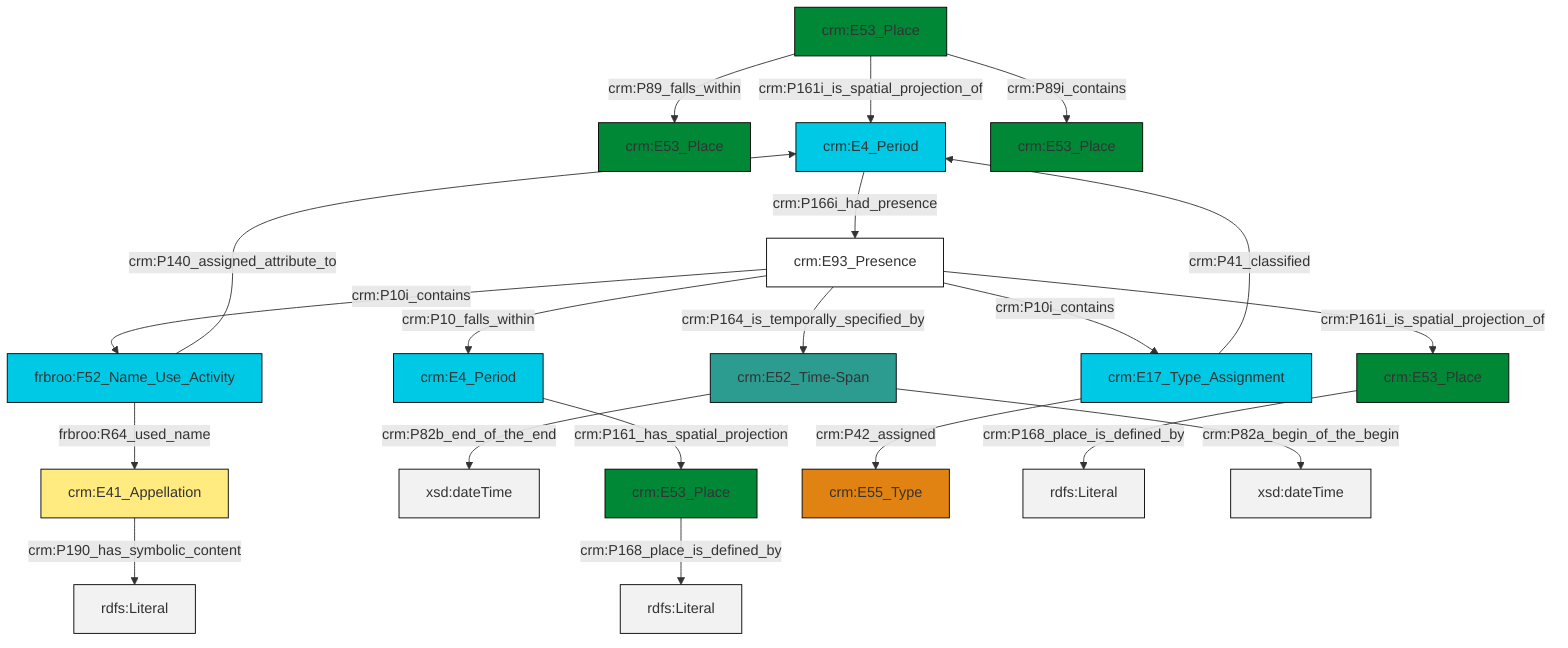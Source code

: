 graph TD
classDef Literal fill:#f2f2f2,stroke:#000000;
classDef CRM_Entity fill:#FFFFFF,stroke:#000000;
classDef Temporal_Entity fill:#00C9E6, stroke:#000000;
classDef Type fill:#E18312, stroke:#000000;
classDef Time-Span fill:#2C9C91, stroke:#000000;
classDef Appellation fill:#FFEB7F, stroke:#000000;
classDef Place fill:#008836, stroke:#000000;
classDef Persistent_Item fill:#B266B2, stroke:#000000;
classDef Conceptual_Object fill:#FFD700, stroke:#000000;
classDef Physical_Thing fill:#D2B48C, stroke:#000000;
classDef Actor fill:#f58aad, stroke:#000000;
classDef PC_Classes fill:#4ce600, stroke:#000000;
classDef Multi fill:#cccccc,stroke:#000000;

2["crm:E53_Place"]:::Place -->|crm:P168_place_is_defined_by| 3[rdfs:Literal]:::Literal
0["crm:E52_Time-Span"]:::Time-Span -->|crm:P82b_end_of_the_end| 8[xsd:dateTime]:::Literal
13["crm:E41_Appellation"]:::Appellation -->|crm:P190_has_symbolic_content| 14[rdfs:Literal]:::Literal
15["crm:E93_Presence"]:::CRM_Entity -->|crm:P10i_contains| 16["frbroo:F52_Name_Use_Activity"]:::Temporal_Entity
18["crm:E4_Period"]:::Temporal_Entity -->|crm:P166i_had_presence| 15["crm:E93_Presence"]:::CRM_Entity
15["crm:E93_Presence"]:::CRM_Entity -->|crm:P161i_is_spatial_projection_of| 4["crm:E53_Place"]:::Place
6["crm:E53_Place"]:::Place -->|crm:P89_falls_within| 9["crm:E53_Place"]:::Place
16["frbroo:F52_Name_Use_Activity"]:::Temporal_Entity -->|frbroo:R64_used_name| 13["crm:E41_Appellation"]:::Appellation
4["crm:E53_Place"]:::Place -->|crm:P168_place_is_defined_by| 22[rdfs:Literal]:::Literal
11["crm:E17_Type_Assignment"]:::Temporal_Entity -->|crm:P41_classified| 18["crm:E4_Period"]:::Temporal_Entity
0["crm:E52_Time-Span"]:::Time-Span -->|crm:P82a_begin_of_the_begin| 24[xsd:dateTime]:::Literal
15["crm:E93_Presence"]:::CRM_Entity -->|crm:P10i_contains| 11["crm:E17_Type_Assignment"]:::Temporal_Entity
15["crm:E93_Presence"]:::CRM_Entity -->|crm:P10_falls_within| 27["crm:E4_Period"]:::Temporal_Entity
6["crm:E53_Place"]:::Place -->|crm:P161i_is_spatial_projection_of| 18["crm:E4_Period"]:::Temporal_Entity
15["crm:E93_Presence"]:::CRM_Entity -->|crm:P164_is_temporally_specified_by| 0["crm:E52_Time-Span"]:::Time-Span
27["crm:E4_Period"]:::Temporal_Entity -->|crm:P161_has_spatial_projection| 2["crm:E53_Place"]:::Place
6["crm:E53_Place"]:::Place -->|crm:P89i_contains| 25["crm:E53_Place"]:::Place
16["frbroo:F52_Name_Use_Activity"]:::Temporal_Entity -->|crm:P140_assigned_attribute_to| 18["crm:E4_Period"]:::Temporal_Entity
11["crm:E17_Type_Assignment"]:::Temporal_Entity -->|crm:P42_assigned| 19["crm:E55_Type"]:::Type